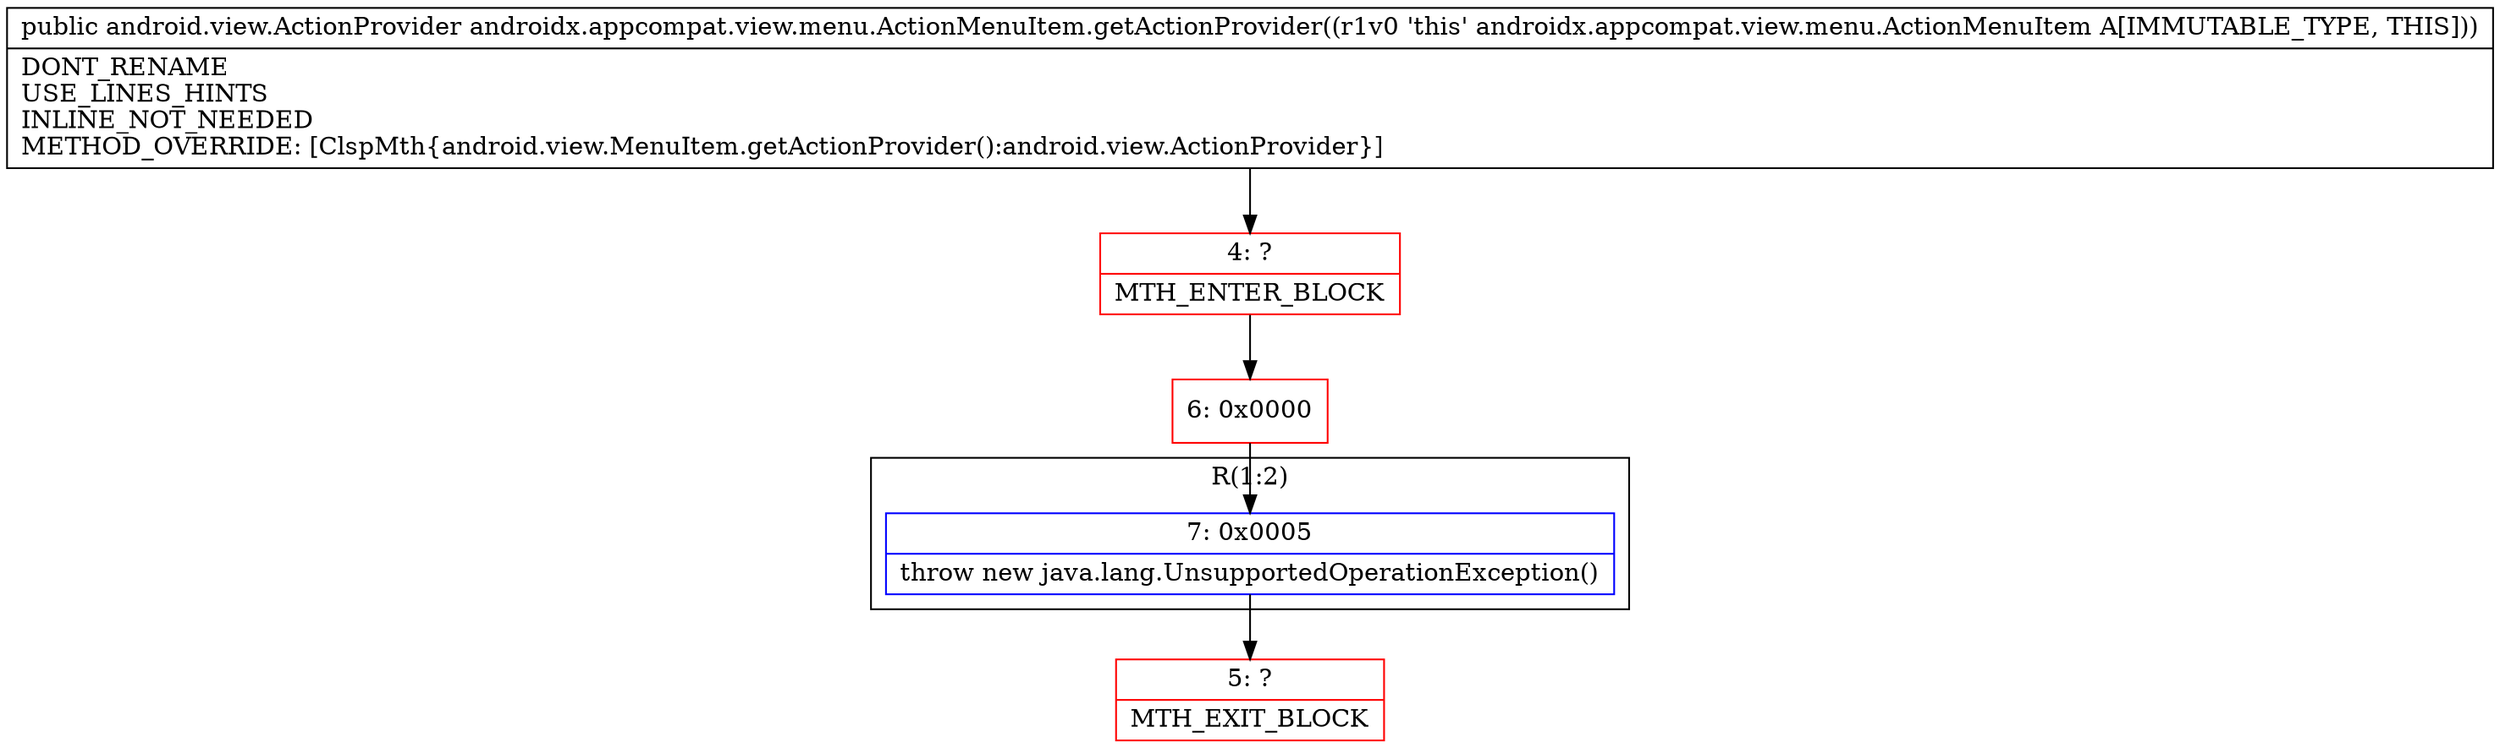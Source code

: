 digraph "CFG forandroidx.appcompat.view.menu.ActionMenuItem.getActionProvider()Landroid\/view\/ActionProvider;" {
subgraph cluster_Region_1974392597 {
label = "R(1:2)";
node [shape=record,color=blue];
Node_7 [shape=record,label="{7\:\ 0x0005|throw new java.lang.UnsupportedOperationException()\l}"];
}
Node_4 [shape=record,color=red,label="{4\:\ ?|MTH_ENTER_BLOCK\l}"];
Node_6 [shape=record,color=red,label="{6\:\ 0x0000}"];
Node_5 [shape=record,color=red,label="{5\:\ ?|MTH_EXIT_BLOCK\l}"];
MethodNode[shape=record,label="{public android.view.ActionProvider androidx.appcompat.view.menu.ActionMenuItem.getActionProvider((r1v0 'this' androidx.appcompat.view.menu.ActionMenuItem A[IMMUTABLE_TYPE, THIS]))  | DONT_RENAME\lUSE_LINES_HINTS\lINLINE_NOT_NEEDED\lMETHOD_OVERRIDE: [ClspMth\{android.view.MenuItem.getActionProvider():android.view.ActionProvider\}]\l}"];
MethodNode -> Node_4;Node_7 -> Node_5;
Node_4 -> Node_6;
Node_6 -> Node_7;
}

